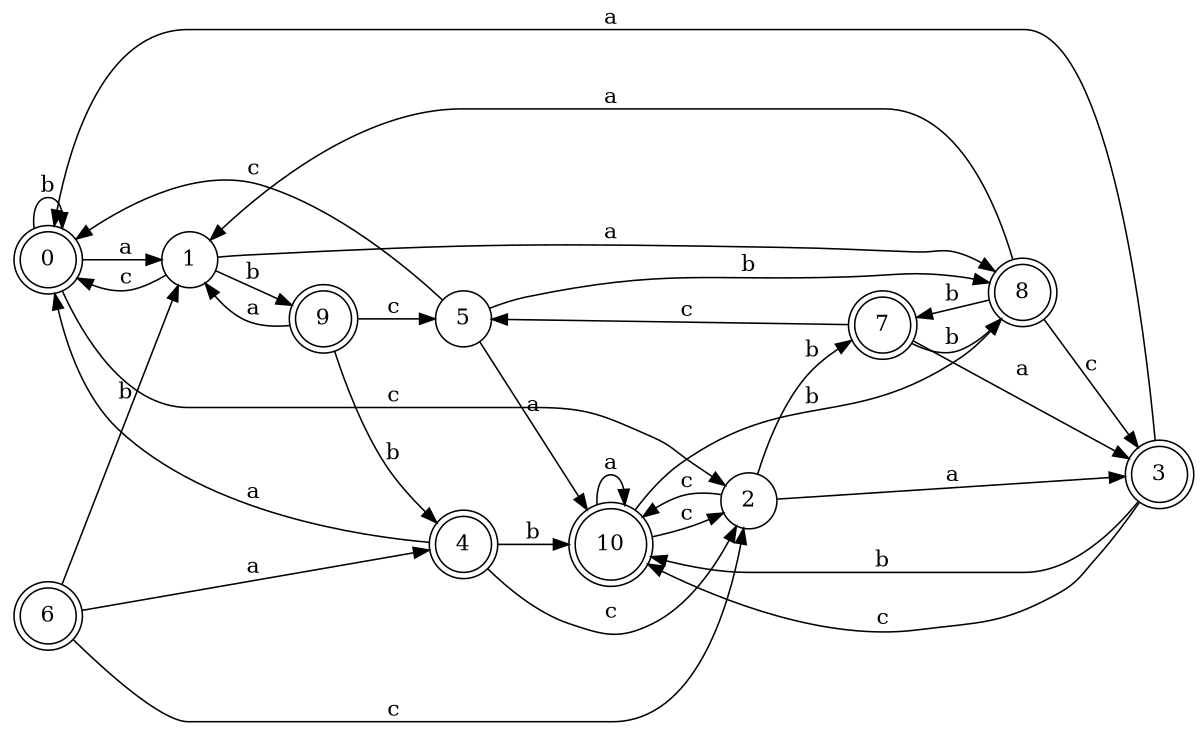 digraph n9_5 {
__start0 [label="" shape="none"];

rankdir=LR;
size="8,5";

s0 [style="rounded,filled", color="black", fillcolor="white" shape="doublecircle", label="0"];
s1 [style="filled", color="black", fillcolor="white" shape="circle", label="1"];
s2 [style="filled", color="black", fillcolor="white" shape="circle", label="2"];
s3 [style="rounded,filled", color="black", fillcolor="white" shape="doublecircle", label="3"];
s4 [style="rounded,filled", color="black", fillcolor="white" shape="doublecircle", label="4"];
s5 [style="filled", color="black", fillcolor="white" shape="circle", label="5"];
s6 [style="rounded,filled", color="black", fillcolor="white" shape="doublecircle", label="6"];
s7 [style="rounded,filled", color="black", fillcolor="white" shape="doublecircle", label="7"];
s8 [style="rounded,filled", color="black", fillcolor="white" shape="doublecircle", label="8"];
s9 [style="rounded,filled", color="black", fillcolor="white" shape="doublecircle", label="9"];
s10 [style="rounded,filled", color="black", fillcolor="white" shape="doublecircle", label="10"];
s0 -> s1 [label="a"];
s0 -> s0 [label="b"];
s0 -> s2 [label="c"];
s1 -> s8 [label="a"];
s1 -> s9 [label="b"];
s1 -> s0 [label="c"];
s2 -> s3 [label="a"];
s2 -> s7 [label="b"];
s2 -> s10 [label="c"];
s3 -> s0 [label="a"];
s3 -> s10 [label="b"];
s3 -> s10 [label="c"];
s4 -> s0 [label="a"];
s4 -> s10 [label="b"];
s4 -> s2 [label="c"];
s5 -> s10 [label="a"];
s5 -> s8 [label="b"];
s5 -> s0 [label="c"];
s6 -> s4 [label="a"];
s6 -> s1 [label="b"];
s6 -> s2 [label="c"];
s7 -> s3 [label="a"];
s7 -> s8 [label="b"];
s7 -> s5 [label="c"];
s8 -> s1 [label="a"];
s8 -> s7 [label="b"];
s8 -> s3 [label="c"];
s9 -> s1 [label="a"];
s9 -> s4 [label="b"];
s9 -> s5 [label="c"];
s10 -> s10 [label="a"];
s10 -> s8 [label="b"];
s10 -> s2 [label="c"];

}